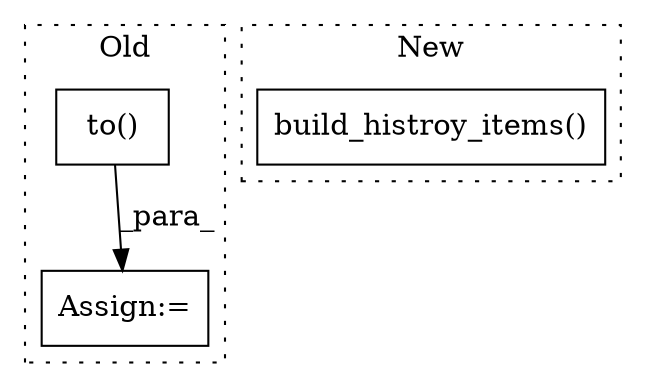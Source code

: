 digraph G {
subgraph cluster0 {
1 [label="to()" a="75" s="1357,1395" l="27,1" shape="box"];
3 [label="Assign:=" a="68" s="1354" l="3" shape="box"];
label = "Old";
style="dotted";
}
subgraph cluster1 {
2 [label="build_histroy_items()" a="75" s="1210,1242" l="25,1" shape="box"];
label = "New";
style="dotted";
}
1 -> 3 [label="_para_"];
}